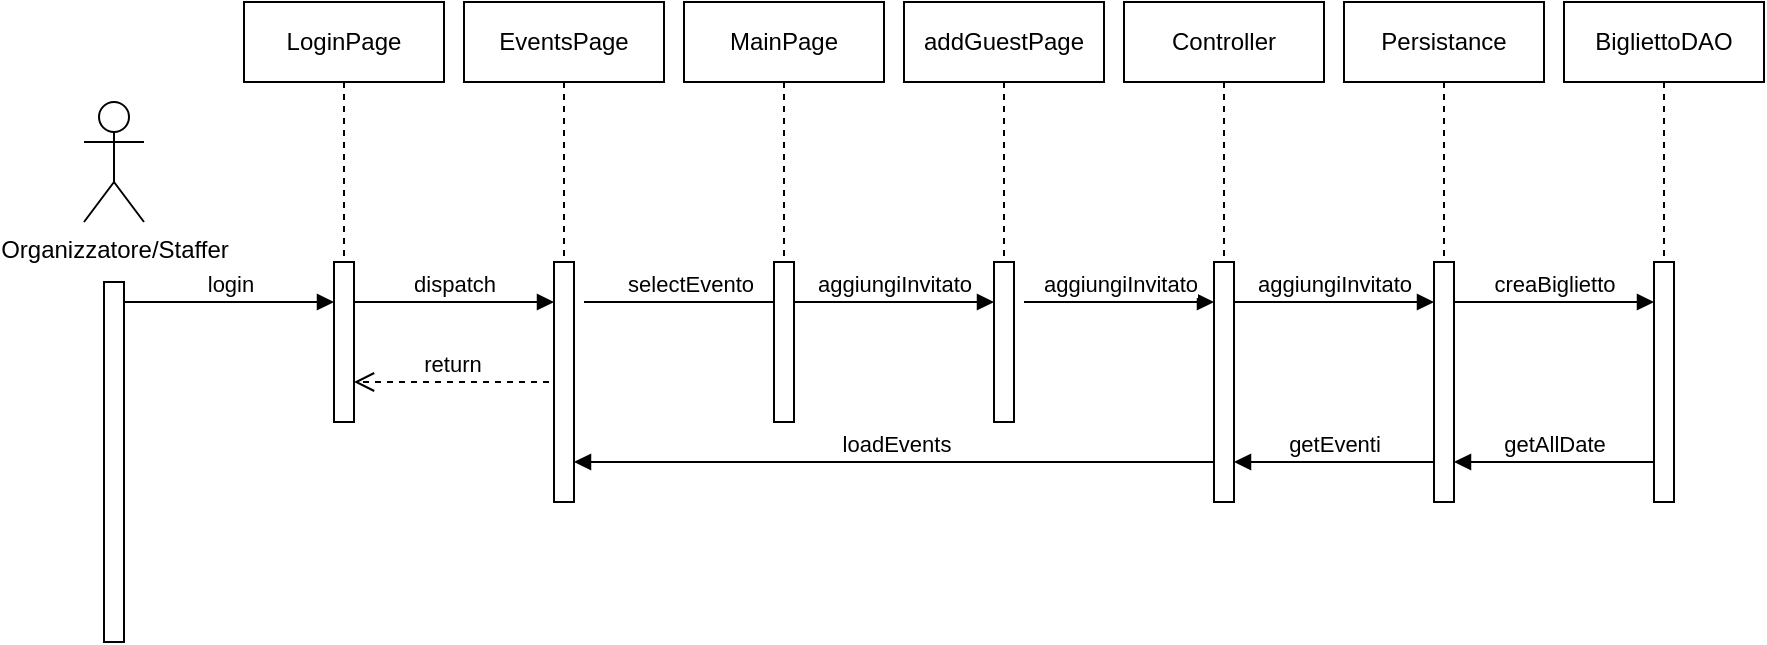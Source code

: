 <mxfile version="26.0.16">
  <diagram name="Page-1" id="FK5q5VvevYLOU2umL6Dr">
    <mxGraphModel dx="1674" dy="836" grid="1" gridSize="10" guides="1" tooltips="1" connect="1" arrows="1" fold="1" page="1" pageScale="1" pageWidth="1169" pageHeight="827" math="0" shadow="0">
      <root>
        <mxCell id="0" />
        <mxCell id="1" parent="0" />
        <mxCell id="HMzLvn-aNHZWjJQ-7kZE-1" value="Organizzatore/Staffer" style="shape=umlActor;verticalLabelPosition=bottom;verticalAlign=top;html=1;" parent="1" vertex="1">
          <mxGeometry x="80" y="90" width="30" height="60" as="geometry" />
        </mxCell>
        <mxCell id="HMzLvn-aNHZWjJQ-7kZE-2" value="" style="html=1;points=[[0,0,0,0,5],[0,1,0,0,-5],[1,0,0,0,5],[1,1,0,0,-5]];perimeter=orthogonalPerimeter;outlineConnect=0;targetShapes=umlLifeline;portConstraint=eastwest;newEdgeStyle={&quot;curved&quot;:0,&quot;rounded&quot;:0};" parent="1" vertex="1">
          <mxGeometry x="90" y="180" width="10" height="180" as="geometry" />
        </mxCell>
        <mxCell id="HMzLvn-aNHZWjJQ-7kZE-3" value="login" style="html=1;verticalAlign=bottom;endArrow=block;edgeStyle=elbowEdgeStyle;elbow=vertical;curved=0;rounded=0;" parent="1" edge="1">
          <mxGeometry x="-0.003" relative="1" as="geometry">
            <mxPoint x="100" y="190" as="sourcePoint" />
            <Array as="points">
              <mxPoint x="185" y="190" />
            </Array>
            <mxPoint x="205" y="190" as="targetPoint" />
            <mxPoint as="offset" />
          </mxGeometry>
        </mxCell>
        <mxCell id="HMzLvn-aNHZWjJQ-7kZE-4" value="" style="group" parent="1" vertex="1" connectable="0">
          <mxGeometry x="160" y="40" width="100" height="210" as="geometry" />
        </mxCell>
        <mxCell id="HMzLvn-aNHZWjJQ-7kZE-5" value="LoginPage" style="shape=umlLifeline;perimeter=lifelinePerimeter;whiteSpace=wrap;html=1;container=0;dropTarget=0;collapsible=0;recursiveResize=0;outlineConnect=0;portConstraint=eastwest;newEdgeStyle={&quot;edgeStyle&quot;:&quot;elbowEdgeStyle&quot;,&quot;elbow&quot;:&quot;vertical&quot;,&quot;curved&quot;:0,&quot;rounded&quot;:0};" parent="HMzLvn-aNHZWjJQ-7kZE-4" vertex="1">
          <mxGeometry width="100" height="210" as="geometry" />
        </mxCell>
        <mxCell id="HMzLvn-aNHZWjJQ-7kZE-6" value="" style="html=1;points=[[0,0,0,0,5],[0,1,0,0,-5],[1,0,0,0,5],[1,1,0,0,-5]];perimeter=orthogonalPerimeter;outlineConnect=0;targetShapes=umlLifeline;portConstraint=eastwest;newEdgeStyle={&quot;curved&quot;:0,&quot;rounded&quot;:0};" parent="HMzLvn-aNHZWjJQ-7kZE-4" vertex="1">
          <mxGeometry x="45" y="130" width="10" height="80" as="geometry" />
        </mxCell>
        <mxCell id="HMzLvn-aNHZWjJQ-7kZE-7" value="return" style="html=1;verticalAlign=bottom;endArrow=open;dashed=1;endSize=8;curved=0;rounded=0;entryX=1.5;entryY=0.625;entryDx=0;entryDy=0;entryPerimeter=0;" parent="HMzLvn-aNHZWjJQ-7kZE-4" edge="1">
          <mxGeometry relative="1" as="geometry">
            <mxPoint x="152.5" y="190" as="sourcePoint" />
            <mxPoint x="55" y="190" as="targetPoint" />
          </mxGeometry>
        </mxCell>
        <mxCell id="HMzLvn-aNHZWjJQ-7kZE-8" value="dispatch" style="html=1;verticalAlign=bottom;endArrow=block;edgeStyle=elbowEdgeStyle;elbow=vertical;curved=0;rounded=0;" parent="1" source="HMzLvn-aNHZWjJQ-7kZE-6" target="HMzLvn-aNHZWjJQ-7kZE-11" edge="1">
          <mxGeometry relative="1" as="geometry">
            <mxPoint x="220" y="190" as="sourcePoint" />
            <Array as="points">
              <mxPoint x="270" y="190" />
            </Array>
            <mxPoint x="310" y="190" as="targetPoint" />
          </mxGeometry>
        </mxCell>
        <mxCell id="HMzLvn-aNHZWjJQ-7kZE-9" value="" style="group" parent="1" vertex="1" connectable="0">
          <mxGeometry x="270" y="40" width="100" height="270" as="geometry" />
        </mxCell>
        <mxCell id="HMzLvn-aNHZWjJQ-7kZE-10" value="EventsPage" style="shape=umlLifeline;perimeter=lifelinePerimeter;whiteSpace=wrap;html=1;container=0;dropTarget=0;collapsible=0;recursiveResize=0;outlineConnect=0;portConstraint=eastwest;newEdgeStyle={&quot;edgeStyle&quot;:&quot;elbowEdgeStyle&quot;,&quot;elbow&quot;:&quot;vertical&quot;,&quot;curved&quot;:0,&quot;rounded&quot;:0};" parent="HMzLvn-aNHZWjJQ-7kZE-9" vertex="1">
          <mxGeometry width="100" height="210" as="geometry" />
        </mxCell>
        <mxCell id="HMzLvn-aNHZWjJQ-7kZE-11" value="" style="html=1;points=[[0,0,0,0,5],[0,1,0,0,-5],[1,0,0,0,5],[1,1,0,0,-5]];perimeter=orthogonalPerimeter;outlineConnect=0;targetShapes=umlLifeline;portConstraint=eastwest;newEdgeStyle={&quot;curved&quot;:0,&quot;rounded&quot;:0};" parent="HMzLvn-aNHZWjJQ-7kZE-9" vertex="1">
          <mxGeometry x="45" y="130" width="10" height="120" as="geometry" />
        </mxCell>
        <mxCell id="HMzLvn-aNHZWjJQ-7kZE-12" value="selectEvento" style="html=1;verticalAlign=bottom;endArrow=block;edgeStyle=elbowEdgeStyle;elbow=vertical;curved=0;rounded=0;" parent="1" edge="1">
          <mxGeometry x="-0.003" relative="1" as="geometry">
            <mxPoint x="330" y="190" as="sourcePoint" />
            <Array as="points">
              <mxPoint x="415" y="190" />
            </Array>
            <mxPoint x="435" y="190" as="targetPoint" />
            <mxPoint as="offset" />
          </mxGeometry>
        </mxCell>
        <mxCell id="HMzLvn-aNHZWjJQ-7kZE-13" value="" style="group" parent="1" vertex="1" connectable="0">
          <mxGeometry x="380" y="40" width="100" height="210" as="geometry" />
        </mxCell>
        <mxCell id="HMzLvn-aNHZWjJQ-7kZE-14" value="MainPage" style="shape=umlLifeline;perimeter=lifelinePerimeter;whiteSpace=wrap;html=1;container=0;dropTarget=0;collapsible=0;recursiveResize=0;outlineConnect=0;portConstraint=eastwest;newEdgeStyle={&quot;edgeStyle&quot;:&quot;elbowEdgeStyle&quot;,&quot;elbow&quot;:&quot;vertical&quot;,&quot;curved&quot;:0,&quot;rounded&quot;:0};" parent="HMzLvn-aNHZWjJQ-7kZE-13" vertex="1">
          <mxGeometry width="100" height="210" as="geometry" />
        </mxCell>
        <mxCell id="HMzLvn-aNHZWjJQ-7kZE-15" value="" style="html=1;points=[[0,0,0,0,5],[0,1,0,0,-5],[1,0,0,0,5],[1,1,0,0,-5]];perimeter=orthogonalPerimeter;outlineConnect=0;targetShapes=umlLifeline;portConstraint=eastwest;newEdgeStyle={&quot;curved&quot;:0,&quot;rounded&quot;:0};" parent="HMzLvn-aNHZWjJQ-7kZE-13" vertex="1">
          <mxGeometry x="45" y="130" width="10" height="80" as="geometry" />
        </mxCell>
        <mxCell id="HMzLvn-aNHZWjJQ-7kZE-16" value="aggiungiInvitato" style="html=1;verticalAlign=bottom;endArrow=block;edgeStyle=elbowEdgeStyle;elbow=horizontal;curved=0;rounded=0;" parent="1" source="HMzLvn-aNHZWjJQ-7kZE-15" target="HMzLvn-aNHZWjJQ-7kZE-37" edge="1">
          <mxGeometry relative="1" as="geometry">
            <mxPoint x="440" y="190" as="sourcePoint" />
            <Array as="points">
              <mxPoint x="490" y="190" />
            </Array>
            <mxPoint x="530" y="200" as="targetPoint" />
            <mxPoint as="offset" />
          </mxGeometry>
        </mxCell>
        <mxCell id="HMzLvn-aNHZWjJQ-7kZE-17" value="" style="group" parent="1" vertex="1" connectable="0">
          <mxGeometry x="600" y="40" width="100" height="260" as="geometry" />
        </mxCell>
        <mxCell id="HMzLvn-aNHZWjJQ-7kZE-18" value="Controller" style="shape=umlLifeline;perimeter=lifelinePerimeter;whiteSpace=wrap;html=1;container=0;dropTarget=0;collapsible=0;recursiveResize=0;outlineConnect=0;portConstraint=eastwest;newEdgeStyle={&quot;edgeStyle&quot;:&quot;elbowEdgeStyle&quot;,&quot;elbow&quot;:&quot;vertical&quot;,&quot;curved&quot;:0,&quot;rounded&quot;:0};" parent="HMzLvn-aNHZWjJQ-7kZE-17" vertex="1">
          <mxGeometry width="100" height="210" as="geometry" />
        </mxCell>
        <mxCell id="HMzLvn-aNHZWjJQ-7kZE-19" value="" style="html=1;points=[[0,0,0,0,5],[0,1,0,0,-5],[1,0,0,0,5],[1,1,0,0,-5]];perimeter=orthogonalPerimeter;outlineConnect=0;targetShapes=umlLifeline;portConstraint=eastwest;newEdgeStyle={&quot;curved&quot;:0,&quot;rounded&quot;:0};" parent="HMzLvn-aNHZWjJQ-7kZE-17" vertex="1">
          <mxGeometry x="45" y="130" width="10" height="120" as="geometry" />
        </mxCell>
        <mxCell id="HMzLvn-aNHZWjJQ-7kZE-20" value="" style="group" parent="1" vertex="1" connectable="0">
          <mxGeometry x="710" y="40" width="210" height="280" as="geometry" />
        </mxCell>
        <mxCell id="HMzLvn-aNHZWjJQ-7kZE-23" value="aggiungiInvitato" style="html=1;verticalAlign=bottom;endArrow=block;edgeStyle=elbowEdgeStyle;elbow=vertical;curved=0;rounded=0;" parent="HMzLvn-aNHZWjJQ-7kZE-20" edge="1">
          <mxGeometry relative="1" as="geometry">
            <mxPoint x="-55" y="150" as="sourcePoint" />
            <Array as="points">
              <mxPoint y="150" />
            </Array>
            <mxPoint x="45" y="150" as="targetPoint" />
          </mxGeometry>
        </mxCell>
        <mxCell id="HMzLvn-aNHZWjJQ-7kZE-24" value="" style="group" parent="HMzLvn-aNHZWjJQ-7kZE-20" vertex="1" connectable="0">
          <mxGeometry width="100" height="280" as="geometry" />
        </mxCell>
        <mxCell id="HMzLvn-aNHZWjJQ-7kZE-25" value="Persistance" style="shape=umlLifeline;perimeter=lifelinePerimeter;whiteSpace=wrap;html=1;container=0;dropTarget=0;collapsible=0;recursiveResize=0;outlineConnect=0;portConstraint=eastwest;newEdgeStyle={&quot;edgeStyle&quot;:&quot;elbowEdgeStyle&quot;,&quot;elbow&quot;:&quot;vertical&quot;,&quot;curved&quot;:0,&quot;rounded&quot;:0};" parent="HMzLvn-aNHZWjJQ-7kZE-24" vertex="1">
          <mxGeometry width="100" height="210" as="geometry" />
        </mxCell>
        <mxCell id="HMzLvn-aNHZWjJQ-7kZE-26" value="" style="html=1;points=[[0,0,0,0,5],[0,1,0,0,-5],[1,0,0,0,5],[1,1,0,0,-5]];perimeter=orthogonalPerimeter;outlineConnect=0;targetShapes=umlLifeline;portConstraint=eastwest;newEdgeStyle={&quot;curved&quot;:0,&quot;rounded&quot;:0};" parent="HMzLvn-aNHZWjJQ-7kZE-24" vertex="1">
          <mxGeometry x="45" y="130" width="10" height="120" as="geometry" />
        </mxCell>
        <mxCell id="HMzLvn-aNHZWjJQ-7kZE-28" value="" style="group" parent="HMzLvn-aNHZWjJQ-7kZE-20" vertex="1" connectable="0">
          <mxGeometry x="110" width="100" height="270" as="geometry" />
        </mxCell>
        <mxCell id="HMzLvn-aNHZWjJQ-7kZE-29" value="BigliettoDAO" style="shape=umlLifeline;perimeter=lifelinePerimeter;whiteSpace=wrap;html=1;container=0;dropTarget=0;collapsible=0;recursiveResize=0;outlineConnect=0;portConstraint=eastwest;newEdgeStyle={&quot;edgeStyle&quot;:&quot;elbowEdgeStyle&quot;,&quot;elbow&quot;:&quot;vertical&quot;,&quot;curved&quot;:0,&quot;rounded&quot;:0};" parent="HMzLvn-aNHZWjJQ-7kZE-28" vertex="1">
          <mxGeometry width="100" height="210" as="geometry" />
        </mxCell>
        <mxCell id="HMzLvn-aNHZWjJQ-7kZE-30" value="" style="html=1;points=[[0,0,0,0,5],[0,1,0,0,-5],[1,0,0,0,5],[1,1,0,0,-5]];perimeter=orthogonalPerimeter;outlineConnect=0;targetShapes=umlLifeline;portConstraint=eastwest;newEdgeStyle={&quot;curved&quot;:0,&quot;rounded&quot;:0};" parent="HMzLvn-aNHZWjJQ-7kZE-28" vertex="1">
          <mxGeometry x="45" y="130" width="10" height="120" as="geometry" />
        </mxCell>
        <mxCell id="HMzLvn-aNHZWjJQ-7kZE-31" value="creaBiglietto" style="html=1;verticalAlign=bottom;endArrow=block;edgeStyle=elbowEdgeStyle;elbow=vertical;curved=0;rounded=0;" parent="HMzLvn-aNHZWjJQ-7kZE-28" edge="1">
          <mxGeometry relative="1" as="geometry">
            <mxPoint x="-55" y="150" as="sourcePoint" />
            <Array as="points">
              <mxPoint y="150" />
            </Array>
            <mxPoint x="45" y="150" as="targetPoint" />
          </mxGeometry>
        </mxCell>
        <mxCell id="HMzLvn-aNHZWjJQ-7kZE-34" value="getAllDate" style="html=1;verticalAlign=bottom;endArrow=block;edgeStyle=elbowEdgeStyle;elbow=vertical;curved=0;rounded=0;" parent="HMzLvn-aNHZWjJQ-7kZE-20" source="HMzLvn-aNHZWjJQ-7kZE-30" target="HMzLvn-aNHZWjJQ-7kZE-26" edge="1">
          <mxGeometry x="-0.003" relative="1" as="geometry">
            <mxPoint x="-165" y="240" as="sourcePoint" />
            <Array as="points">
              <mxPoint x="110" y="230" />
            </Array>
            <mxPoint x="-385" y="240" as="targetPoint" />
            <mxPoint as="offset" />
          </mxGeometry>
        </mxCell>
        <mxCell id="HMzLvn-aNHZWjJQ-7kZE-32" value="loadEvents" style="html=1;verticalAlign=bottom;endArrow=block;edgeStyle=elbowEdgeStyle;elbow=vertical;curved=0;rounded=0;" parent="1" source="HMzLvn-aNHZWjJQ-7kZE-19" target="HMzLvn-aNHZWjJQ-7kZE-11" edge="1">
          <mxGeometry x="-0.003" relative="1" as="geometry">
            <mxPoint x="540" y="290" as="sourcePoint" />
            <Array as="points">
              <mxPoint x="430" y="270" />
            </Array>
            <mxPoint x="490" y="290" as="targetPoint" />
            <mxPoint as="offset" />
          </mxGeometry>
        </mxCell>
        <mxCell id="HMzLvn-aNHZWjJQ-7kZE-33" value="getEventi" style="html=1;verticalAlign=bottom;endArrow=block;edgeStyle=elbowEdgeStyle;elbow=vertical;curved=0;rounded=0;" parent="1" source="HMzLvn-aNHZWjJQ-7kZE-26" target="HMzLvn-aNHZWjJQ-7kZE-19" edge="1">
          <mxGeometry relative="1" as="geometry">
            <mxPoint x="665" y="200" as="sourcePoint" />
            <Array as="points">
              <mxPoint x="710" y="270" />
            </Array>
            <mxPoint x="765" y="200" as="targetPoint" />
          </mxGeometry>
        </mxCell>
        <mxCell id="HMzLvn-aNHZWjJQ-7kZE-35" value="" style="group" parent="1" vertex="1" connectable="0">
          <mxGeometry x="490" y="40" width="100" height="260" as="geometry" />
        </mxCell>
        <mxCell id="HMzLvn-aNHZWjJQ-7kZE-36" value="addGuestPage" style="shape=umlLifeline;perimeter=lifelinePerimeter;whiteSpace=wrap;html=1;container=0;dropTarget=0;collapsible=0;recursiveResize=0;outlineConnect=0;portConstraint=eastwest;newEdgeStyle={&quot;edgeStyle&quot;:&quot;elbowEdgeStyle&quot;,&quot;elbow&quot;:&quot;vertical&quot;,&quot;curved&quot;:0,&quot;rounded&quot;:0};" parent="HMzLvn-aNHZWjJQ-7kZE-35" vertex="1">
          <mxGeometry width="100" height="210" as="geometry" />
        </mxCell>
        <mxCell id="HMzLvn-aNHZWjJQ-7kZE-37" value="" style="html=1;points=[[0,0,0,0,5],[0,1,0,0,-5],[1,0,0,0,5],[1,1,0,0,-5]];perimeter=orthogonalPerimeter;outlineConnect=0;targetShapes=umlLifeline;portConstraint=eastwest;newEdgeStyle={&quot;curved&quot;:0,&quot;rounded&quot;:0};" parent="HMzLvn-aNHZWjJQ-7kZE-35" vertex="1">
          <mxGeometry x="45" y="130" width="10" height="80" as="geometry" />
        </mxCell>
        <mxCell id="HMzLvn-aNHZWjJQ-7kZE-38" value="aggiungiInvitato" style="html=1;verticalAlign=bottom;endArrow=block;edgeStyle=elbowEdgeStyle;elbow=horizontal;curved=0;rounded=0;" parent="HMzLvn-aNHZWjJQ-7kZE-35" target="HMzLvn-aNHZWjJQ-7kZE-19" edge="1">
          <mxGeometry relative="1" as="geometry">
            <mxPoint x="60" y="150" as="sourcePoint" />
            <Array as="points">
              <mxPoint x="115" y="150" />
            </Array>
            <mxPoint x="160" y="150" as="targetPoint" />
            <mxPoint as="offset" />
          </mxGeometry>
        </mxCell>
      </root>
    </mxGraphModel>
  </diagram>
</mxfile>
